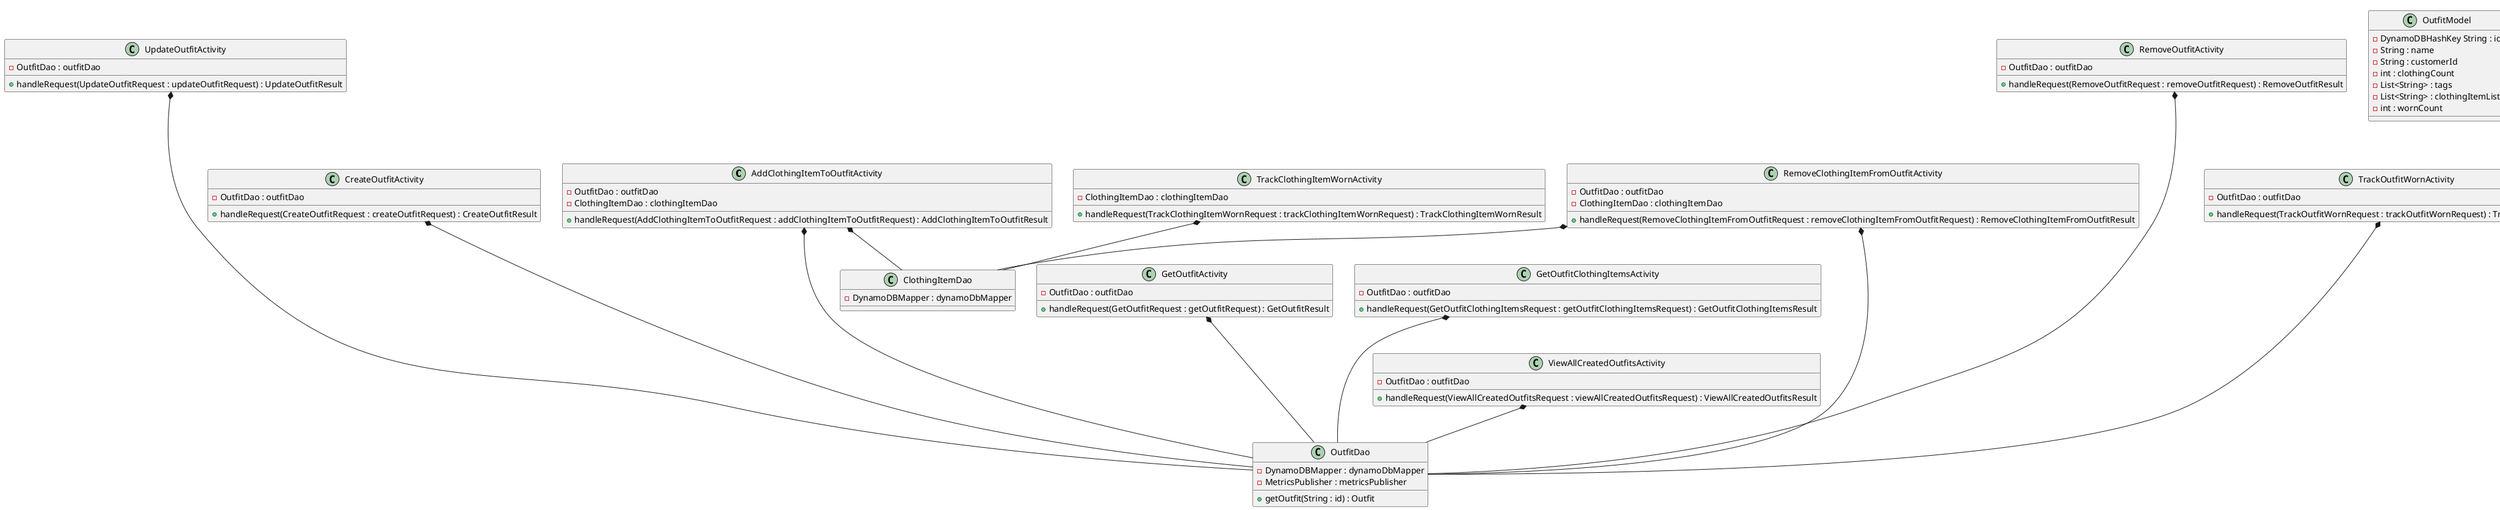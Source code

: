 @startuml

class AddClothingItemToOutfitActivity {
    -OutfitDao : outfitDao
    -ClothingItemDao : clothingItemDao
    + handleRequest(AddClothingItemToOutfitRequest : addClothingItemToOutfitRequest) : AddClothingItemToOutfitResult
}


class UpdateOutfitActivity {
    -OutfitDao : outfitDao
    +handleRequest(UpdateOutfitRequest : updateOutfitRequest) : UpdateOutfitResult
}


class CreateOutfitActivity {
    -OutfitDao : outfitDao
    +handleRequest(CreateOutfitRequest : createOutfitRequest) : CreateOutfitResult
}


class GetOutfitActivity {
    -OutfitDao : outfitDao
    +handleRequest(GetOutfitRequest : getOutfitRequest) : GetOutfitResult
}


class GetOutfitClothingItemsActivity {
    -OutfitDao : outfitDao
    +handleRequest(GetOutfitClothingItemsRequest : getOutfitClothingItemsRequest) : GetOutfitClothingItemsResult
}


class ViewAllCreatedOutfitsActivity {
    -OutfitDao : outfitDao
    +handleRequest(ViewAllCreatedOutfitsRequest : viewAllCreatedOutfitsRequest) : ViewAllCreatedOutfitsResult
}


class RemoveClothingItemFromOutfitActivity {
    -OutfitDao : outfitDao
    -ClothingItemDao : clothingItemDao
    + handleRequest(RemoveClothingItemFromOutfitRequest : removeClothingItemFromOutfitRequest) : RemoveClothingItemFromOutfitResult
}


class RemoveOutfitActivity {
    -OutfitDao : outfitDao
    +handleRequest(RemoveOutfitRequest : removeOutfitRequest) : RemoveOutfitResult
}


class TrackOutfitWornActivity {
    -OutfitDao : outfitDao
    +handleRequest(TrackOutfitWornRequest : trackOutfitWornRequest) : TrackOutfitWornResult
}


class TrackClothingItemWornActivity {
    -ClothingItemDao : clothingItemDao
    +handleRequest(TrackClothingItemWornRequest : trackClothingItemWornRequest) : TrackClothingItemWornResult
}


class OutfitDao {
    -DynamoDBMapper : dynamoDbMapper
    -MetricsPublisher : metricsPublisher
    +getOutfit(String : id) : Outfit
}


class ClothingItemDao {
    -DynamoDBMapper : dynamoDbMapper
}


class OutfitModel {
    -DynamoDBHashKey String : id
    -String : name
    -String : customerId
    -int : clothingCount
    -List<String> : tags
    -List<String> : clothingItemList
    -int : wornCount
}


class ClothingItemModel {
    -DynamoDBHashKey String : clothingId
    -int : wornCount
    -String : category
    -String : color
    -String : fit
    -String : length
    -String : weather
    -String : occasion
}


class OutfitNotFoundException extends RuntimeException {}
class ClothingItemNotFoundException extends RuntimeException {}


AddClothingItemToOutfitActivity *-- ClothingItemDao
AddClothingItemToOutfitActivity *---- OutfitDao
CreateOutfitActivity *---- OutfitDao
GetOutfitActivity *--- OutfitDao
GetOutfitClothingItemsActivity *--- OutfitDao
ViewAllCreatedOutfitsActivity *-- OutfitDao
RemoveClothingItemFromOutfitActivity *-- ClothingItemDao
RemoveClothingItemFromOutfitActivity *-- OutfitDao
UpdateOutfitActivity *----- OutfitDao
RemoveOutfitActivity *----- OutfitDao
TrackOutfitWornActivity *---- OutfitDao
TrackClothingItemWornActivity *-- ClothingItemDao

@enduml
